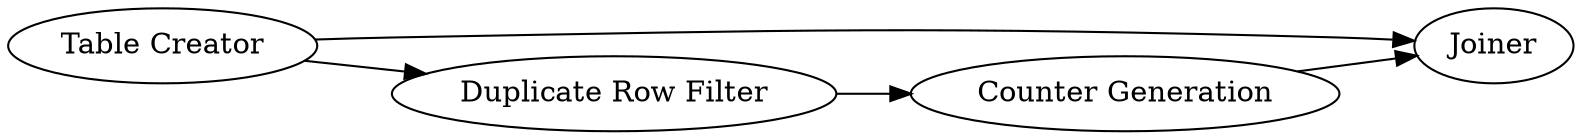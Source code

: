 digraph {
	"-3321741543556191838_1" [label="Table Creator"]
	"-3321741543556191838_4" [label=Joiner]
	"-3321741543556191838_2" [label="Duplicate Row Filter"]
	"-3321741543556191838_3" [label="Counter Generation"]
	"-3321741543556191838_3" -> "-3321741543556191838_4"
	"-3321741543556191838_1" -> "-3321741543556191838_2"
	"-3321741543556191838_2" -> "-3321741543556191838_3"
	"-3321741543556191838_1" -> "-3321741543556191838_4"
	rankdir=LR
}
